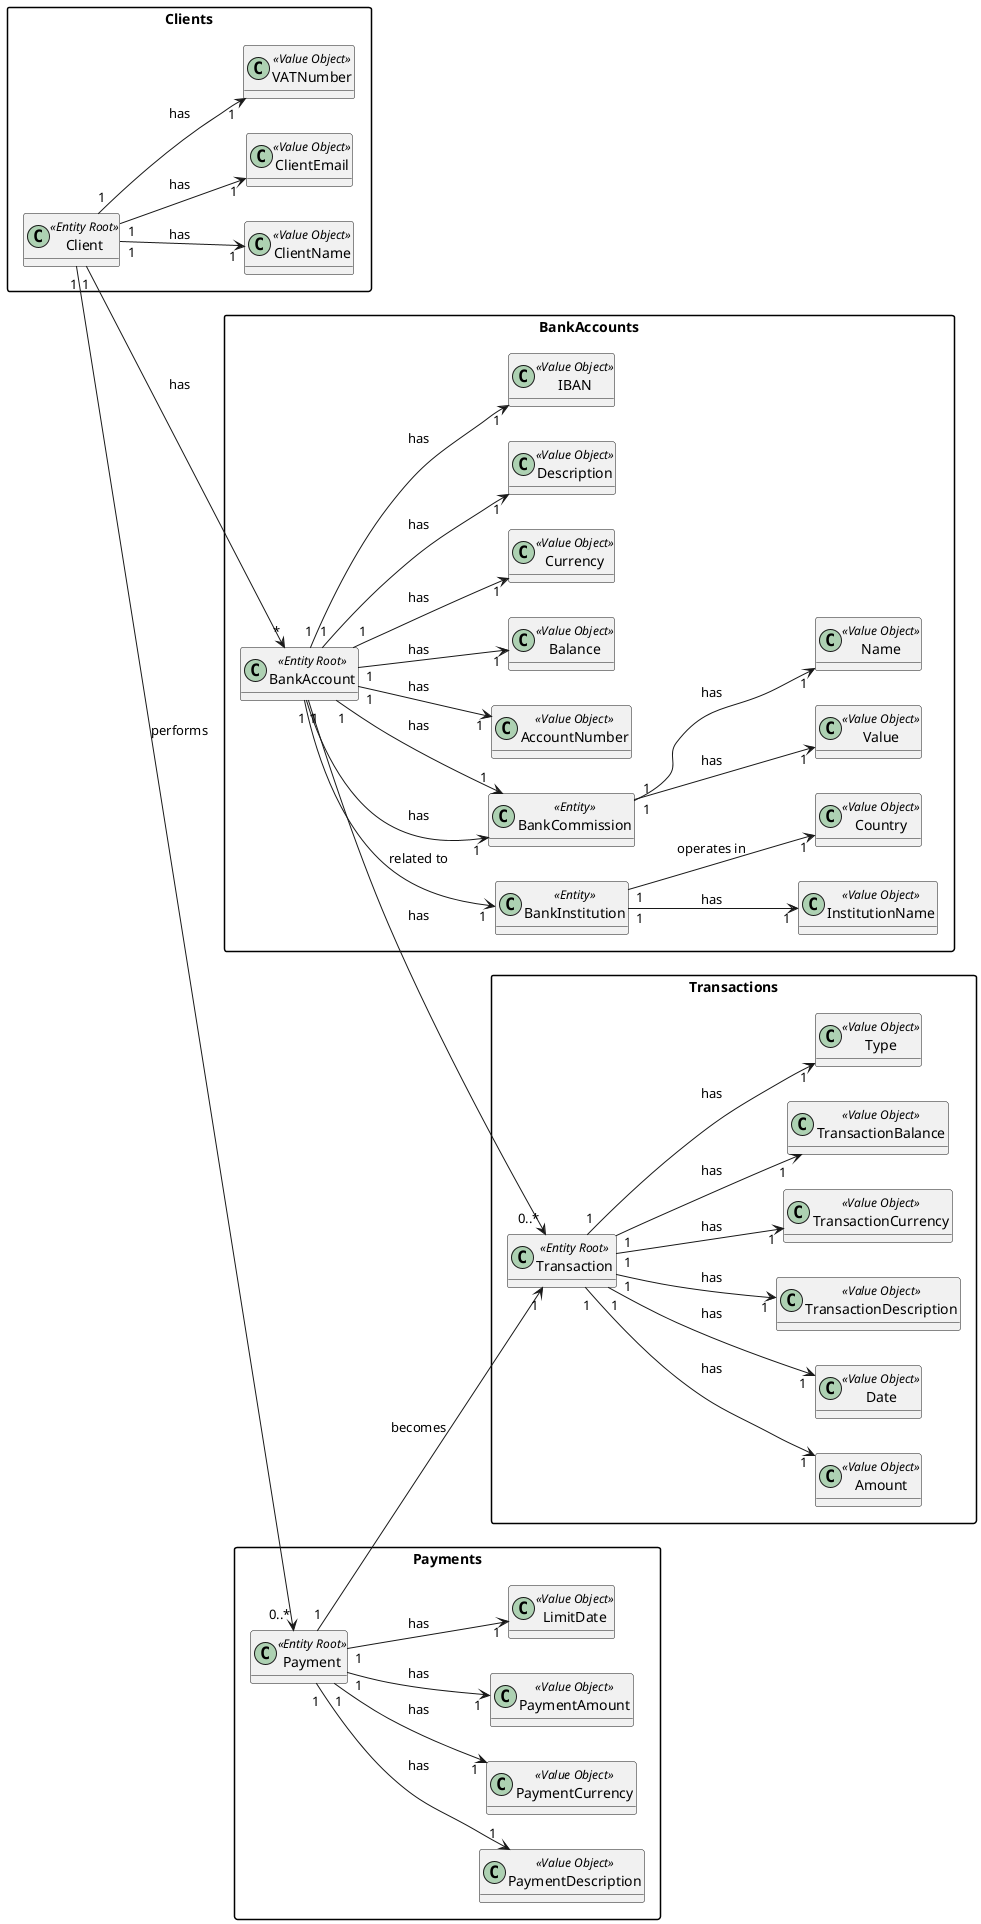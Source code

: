 @startuml

hide methods
left to right direction
skinparam ClassAttributeIconSize 0
skinparam packageStyle rect

package BankAccounts {
    class BankAccount <<Entity Root>> {
    }

    class BankInstitution <<Entity>> {
    }

    class BankCommission <<Entity>> {
    }

    class Value <<Value Object>> {
    }

    class Name <<Value Object>> {
    }

    class AccountNumber <<Value Object>> {
    }

    class Balance <<Value Object>> {
    }

    class Currency <<Value Object>> {
    }

    class InstitutionName <<Value Object>> {
    }

    class Country <<Value Object>> {
    }

    class Description <<Value Object>> {
    }

    class IBAN <<Value Object>> {
    }
  
}


BankAccount "1" --> "1" BankCommission: has
BankAccount "1" --> "1" BankInstitution: related to
BankAccount "1" --> "1" BankCommission: has
BankAccount "1" --> "1" AccountNumber: has
BankAccount "1" --> "1" Balance: has
BankAccount "1" --> "1" Currency: has
BankAccount "1" --> "1" IBAN: has
BankAccount "1" --> "1" Description: has

BankInstitution "1" --> "1" InstitutionName: has
BankInstitution "1" --> "1" Country: operates in

BankCommission "1" --> "1" Value: has
BankCommission "1" --> "1" Name: has

package Transactions {
    class Transaction <<Entity Root>> {
    }

    class Amount <<Value Object>> {
    }

    class Date <<Value Object>> {
    }

    class TransactionDescription <<Value Object>> {
    }

    class TransactionCurrency <<Value Object>> {
    }

    class TransactionBalance <<Value Object>> {
    }

    class Type <<Value Object>> {
    }
}
BankAccount "1" --> "0..*" Transaction: has
Transaction "1" --> "1" Amount: has
Transaction "1" --> "1" Date: has
Transaction "1" --> "1" TransactionDescription: has
Transaction "1" --> "1" TransactionCurrency: has
Transaction "1" --> "1" TransactionBalance: has
Transaction "1" --> "1" Type: has

package Payments {
    class Payment <<Entity Root>> {
    }

    class PaymentDescription <<Value Object>> {
    }

    class PaymentCurrency <<Value Object>> {
    }

    class PaymentAmount <<Value Object>> {
    }

    class LimitDate <<Value Object>> {
    }
    
}

Payment "1" --> "1" PaymentDescription: has
Payment "1" --> "1" PaymentCurrency: has
Payment "1" --> "1" PaymentAmount: has
Payment "1" --> "1" LimitDate: has
Payment "1" --> "1" Transaction: becomes

package Clients {
    class Client <<Entity Root>> {
    }

    class ClientName <<Value Object>> {
    }

    class ClientEmail <<Value Object>> {
    }

    class VATNumber <<Value Object>> {
    }

}

Client "1" --> "1" ClientName: has
Client "1" --> "1" ClientEmail: has
Client "1" --> "1" VATNumber: has
Client "1" --> "*" BankAccount: has
Client "1" --> "0..*" Payment: performs





@enduml
